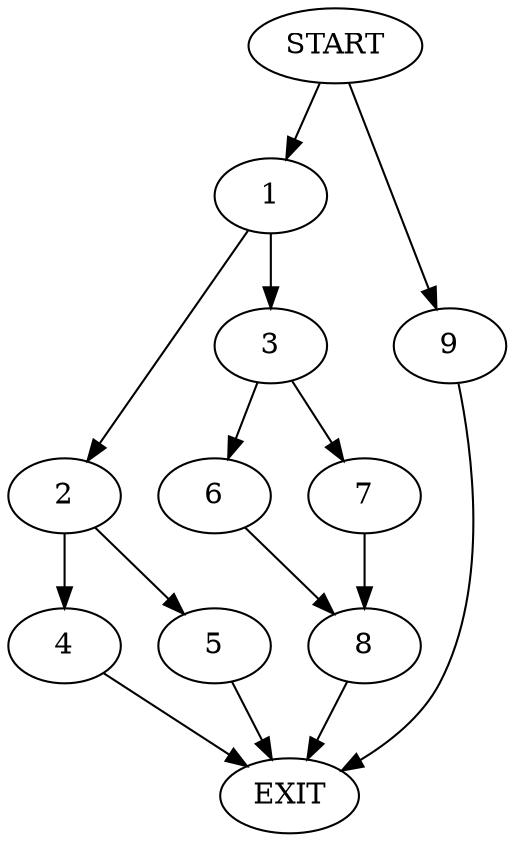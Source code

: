 digraph {
0 [label="START"]
10 [label="EXIT"]
0 -> 1
1 -> 2
1 -> 3
2 -> 4
2 -> 5
3 -> 6
3 -> 7
6 -> 8
7 -> 8
8 -> 10
4 -> 10
5 -> 10
0 -> 9
9 -> 10
}
